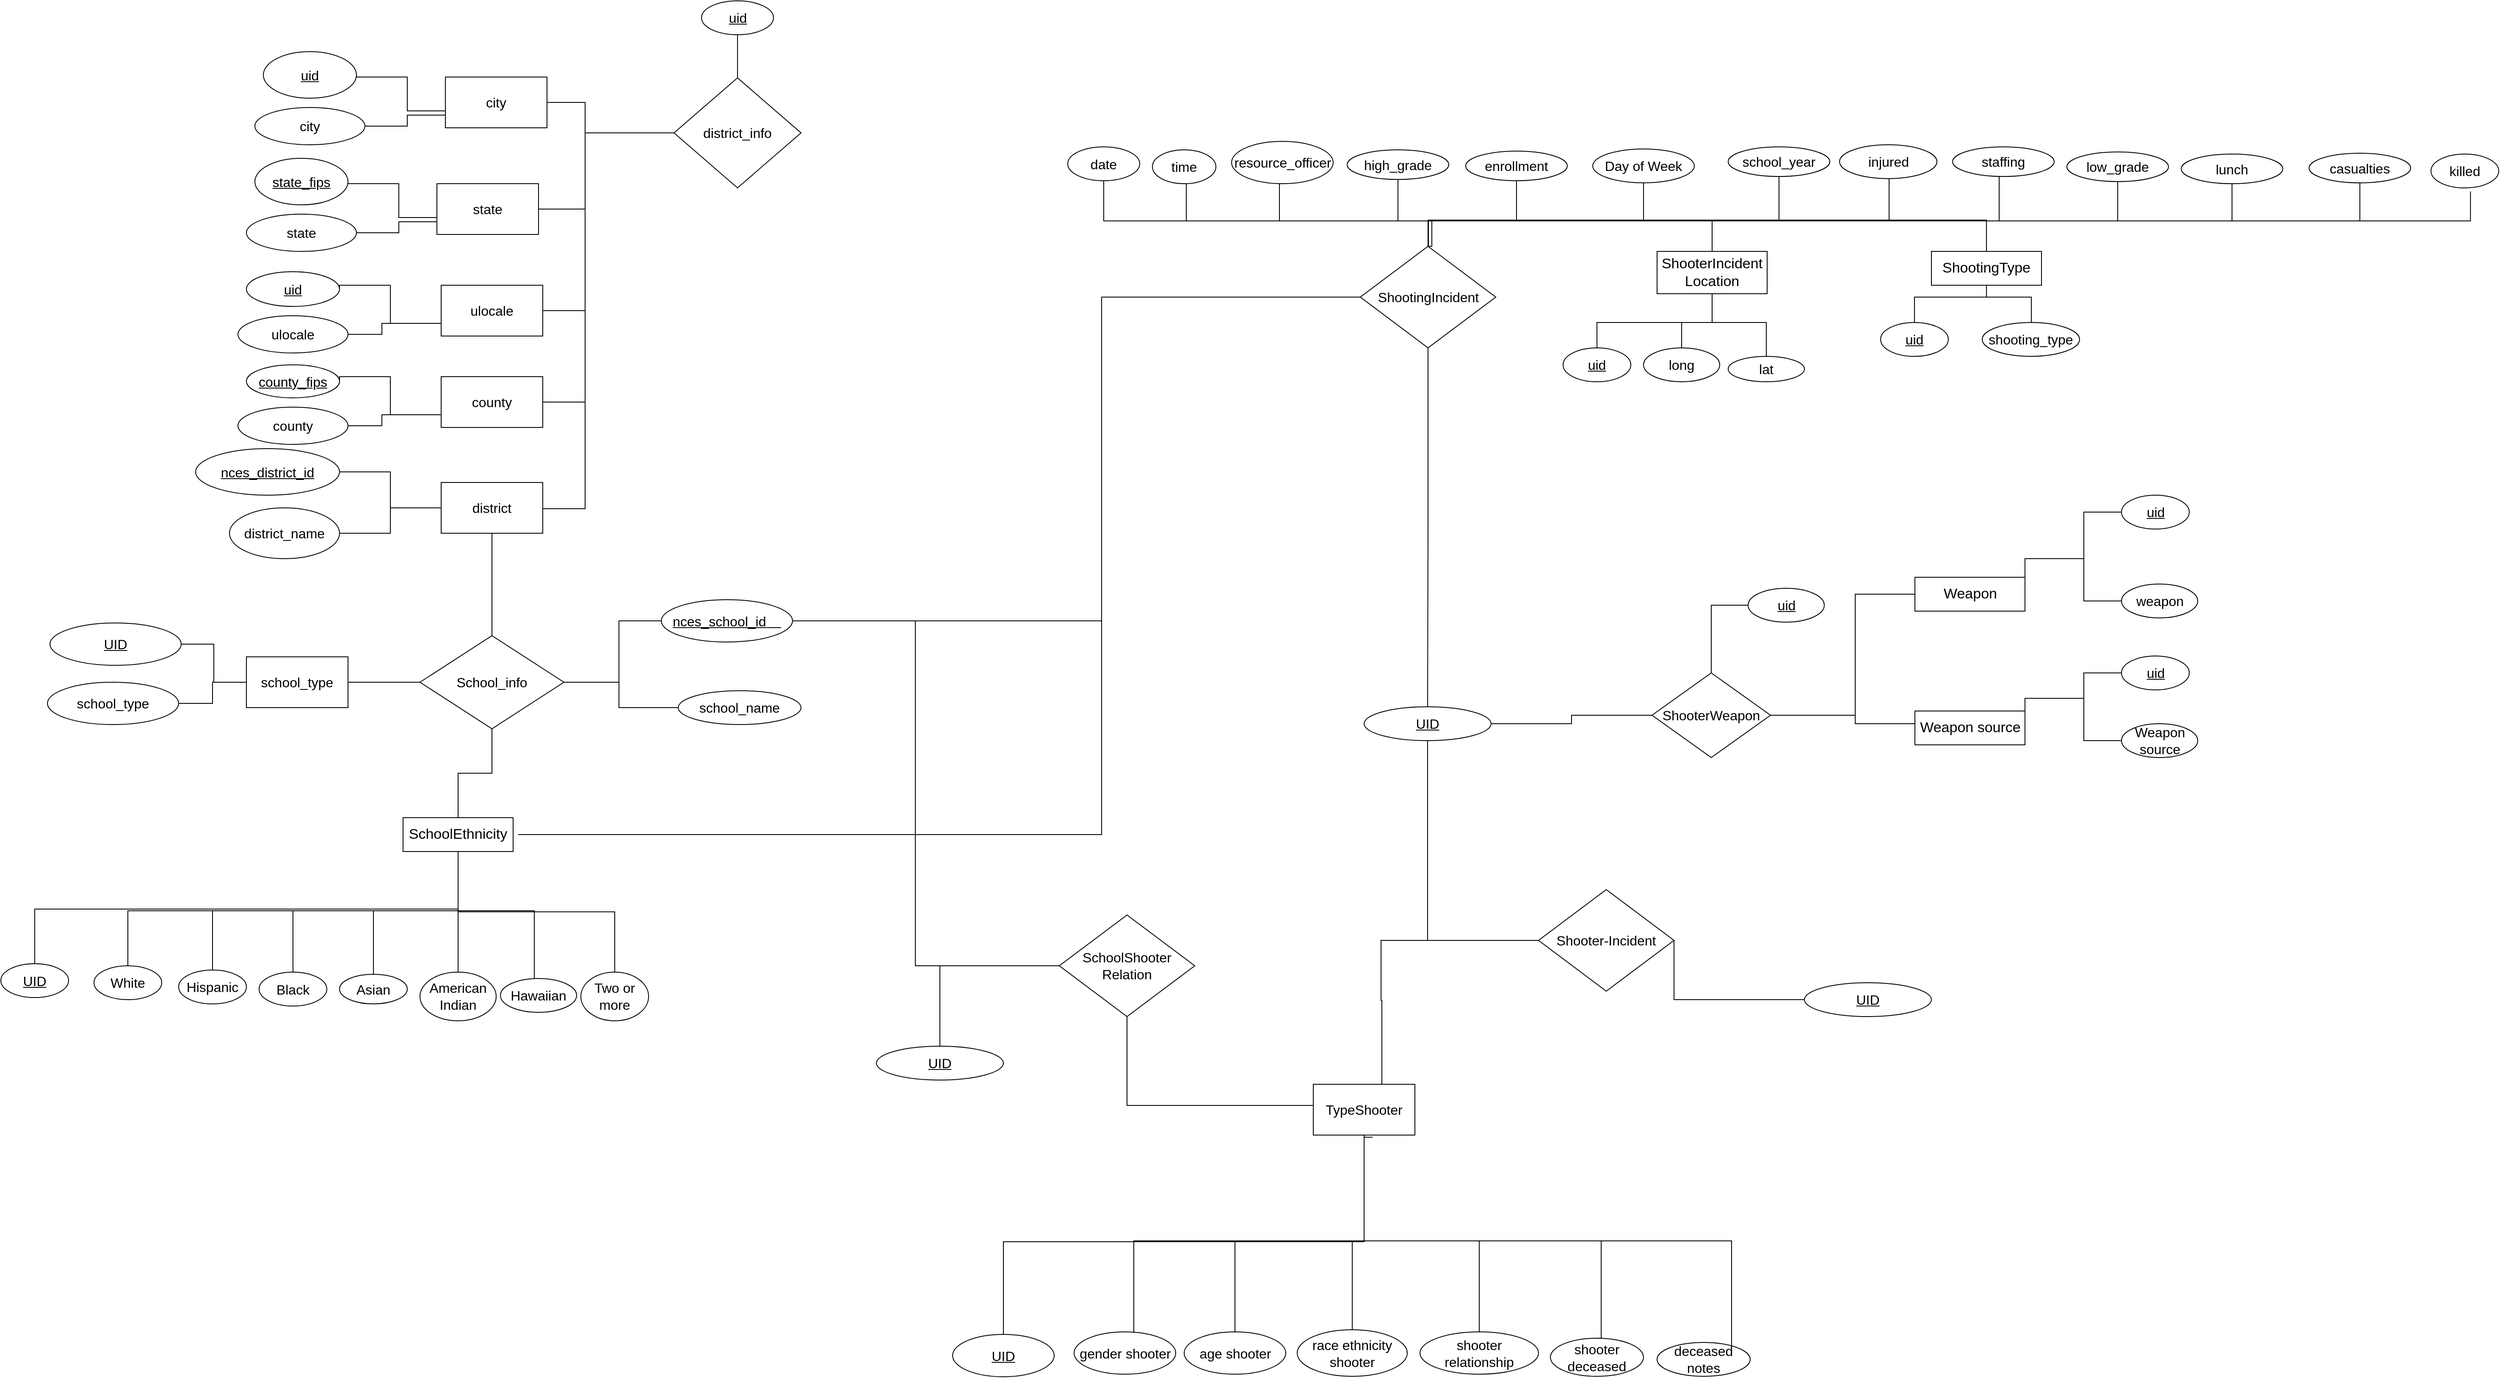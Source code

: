 <mxfile version="22.1.0" type="device">
  <diagram name="Página-1" id="eeE2O9nSnGnEqgiIOiGK">
    <mxGraphModel dx="3802" dy="2474" grid="1" gridSize="10" guides="1" tooltips="1" connect="1" arrows="1" fold="1" page="1" pageScale="1" pageWidth="827" pageHeight="1169" math="0" shadow="0">
      <root>
        <mxCell id="0" />
        <mxCell id="1" parent="0" />
        <mxCell id="kG2L2xWDp4zw-5RFXqIC-48" value="" style="edgeStyle=orthogonalEdgeStyle;rounded=0;orthogonalLoop=1;jettySize=auto;html=1;endArrow=none;endFill=0;" parent="1" source="kG2L2xWDp4zw-5RFXqIC-2" target="kG2L2xWDp4zw-5RFXqIC-47" edge="1">
          <mxGeometry relative="1" as="geometry" />
        </mxCell>
        <mxCell id="m62q8-EZePNYTG0ktoij-118" value="" style="edgeStyle=orthogonalEdgeStyle;rounded=0;orthogonalLoop=1;jettySize=auto;html=1;endArrow=none;endFill=0;" edge="1" parent="1" source="kG2L2xWDp4zw-5RFXqIC-2" target="m62q8-EZePNYTG0ktoij-116">
          <mxGeometry relative="1" as="geometry" />
        </mxCell>
        <mxCell id="kG2L2xWDp4zw-5RFXqIC-2" value="school_type" style="rounded=0;whiteSpace=wrap;html=1;fontSize=16;" parent="1" vertex="1">
          <mxGeometry x="-750" y="35" width="120" height="60" as="geometry" />
        </mxCell>
        <mxCell id="kG2L2xWDp4zw-5RFXqIC-3" value="school_name&#x9;" style="ellipse;whiteSpace=wrap;html=1;rounded=0;fontSize=16;" parent="1" vertex="1">
          <mxGeometry x="-240" y="75" width="145" height="40" as="geometry" />
        </mxCell>
        <mxCell id="kG2L2xWDp4zw-5RFXqIC-6" value="&lt;u&gt;nces_school_id&lt;span style=&quot;white-space: pre;&quot;&gt;&amp;nbsp;&amp;nbsp;&amp;nbsp;&amp;nbsp;&lt;/span&gt;&lt;/u&gt;" style="ellipse;whiteSpace=wrap;html=1;rounded=0;fontSize=16;" parent="1" vertex="1">
          <mxGeometry x="-260" y="-32.5" width="155" height="50" as="geometry" />
        </mxCell>
        <mxCell id="kG2L2xWDp4zw-5RFXqIC-33" value="" style="rounded=0;orthogonalLoop=1;jettySize=auto;html=1;edgeStyle=orthogonalEdgeStyle;endArrow=none;endFill=0;" parent="1" source="kG2L2xWDp4zw-5RFXqIC-30" target="kG2L2xWDp4zw-5RFXqIC-32" edge="1">
          <mxGeometry relative="1" as="geometry">
            <Array as="points">
              <mxPoint x="-500" y="335" />
              <mxPoint x="-890" y="335" />
            </Array>
          </mxGeometry>
        </mxCell>
        <mxCell id="kG2L2xWDp4zw-5RFXqIC-38" value="" style="rounded=0;orthogonalLoop=1;jettySize=auto;html=1;edgeStyle=orthogonalEdgeStyle;endArrow=none;endFill=0;" parent="1" source="kG2L2xWDp4zw-5RFXqIC-30" target="kG2L2xWDp4zw-5RFXqIC-37" edge="1">
          <mxGeometry relative="1" as="geometry">
            <Array as="points">
              <mxPoint x="-500" y="335" />
              <mxPoint x="-790" y="335" />
            </Array>
          </mxGeometry>
        </mxCell>
        <mxCell id="kG2L2xWDp4zw-5RFXqIC-40" value="" style="rounded=0;orthogonalLoop=1;jettySize=auto;html=1;edgeStyle=orthogonalEdgeStyle;endArrow=none;endFill=0;" parent="1" source="kG2L2xWDp4zw-5RFXqIC-30" target="kG2L2xWDp4zw-5RFXqIC-39" edge="1">
          <mxGeometry relative="1" as="geometry">
            <Array as="points">
              <mxPoint x="-500" y="335" />
              <mxPoint x="-600" y="335" />
            </Array>
          </mxGeometry>
        </mxCell>
        <mxCell id="kG2L2xWDp4zw-5RFXqIC-42" value="" style="rounded=0;orthogonalLoop=1;jettySize=auto;html=1;edgeStyle=orthogonalEdgeStyle;endArrow=none;endFill=0;" parent="1" source="kG2L2xWDp4zw-5RFXqIC-30" target="kG2L2xWDp4zw-5RFXqIC-41" edge="1">
          <mxGeometry relative="1" as="geometry" />
        </mxCell>
        <mxCell id="kG2L2xWDp4zw-5RFXqIC-44" value="" style="rounded=0;orthogonalLoop=1;jettySize=auto;html=1;exitX=0.5;exitY=1;exitDx=0;exitDy=0;edgeStyle=orthogonalEdgeStyle;endArrow=none;endFill=0;" parent="1" source="kG2L2xWDp4zw-5RFXqIC-30" target="kG2L2xWDp4zw-5RFXqIC-43" edge="1">
          <mxGeometry relative="1" as="geometry">
            <Array as="points">
              <mxPoint x="-500" y="335" />
              <mxPoint x="-410" y="335" />
            </Array>
          </mxGeometry>
        </mxCell>
        <mxCell id="kG2L2xWDp4zw-5RFXqIC-46" value="" style="rounded=0;orthogonalLoop=1;jettySize=auto;html=1;exitX=0.5;exitY=1;exitDx=0;exitDy=0;edgeStyle=orthogonalEdgeStyle;endArrow=none;endFill=0;" parent="1" source="kG2L2xWDp4zw-5RFXqIC-30" target="kG2L2xWDp4zw-5RFXqIC-45" edge="1">
          <mxGeometry relative="1" as="geometry" />
        </mxCell>
        <mxCell id="m62q8-EZePNYTG0ktoij-121" value="" style="edgeStyle=orthogonalEdgeStyle;rounded=0;orthogonalLoop=1;jettySize=auto;html=1;endArrow=none;endFill=0;" edge="1" parent="1" source="kG2L2xWDp4zw-5RFXqIC-30" target="kG2L2xWDp4zw-5RFXqIC-47">
          <mxGeometry relative="1" as="geometry" />
        </mxCell>
        <mxCell id="kG2L2xWDp4zw-5RFXqIC-30" value="SchoolEthnicity&#x9;" style="whiteSpace=wrap;html=1;rounded=0;fontSize=17;" parent="1" vertex="1">
          <mxGeometry x="-565" y="225" width="130" height="40" as="geometry" />
        </mxCell>
        <mxCell id="kG2L2xWDp4zw-5RFXqIC-32" value="White" style="ellipse;whiteSpace=wrap;html=1;rounded=0;fontSize=16;" parent="1" vertex="1">
          <mxGeometry x="-930" y="400" width="80" height="40" as="geometry" />
        </mxCell>
        <mxCell id="kG2L2xWDp4zw-5RFXqIC-34" value="" style="rounded=0;orthogonalLoop=1;jettySize=auto;html=1;edgeStyle=orthogonalEdgeStyle;exitX=0.5;exitY=1;exitDx=0;exitDy=0;endArrow=none;endFill=0;" parent="1" source="kG2L2xWDp4zw-5RFXqIC-30" target="kG2L2xWDp4zw-5RFXqIC-35" edge="1">
          <mxGeometry relative="1" as="geometry">
            <mxPoint x="-650" y="285" as="sourcePoint" />
            <Array as="points">
              <mxPoint x="-500" y="335" />
              <mxPoint x="-695" y="335" />
            </Array>
          </mxGeometry>
        </mxCell>
        <mxCell id="kG2L2xWDp4zw-5RFXqIC-35" value="Black" style="ellipse;whiteSpace=wrap;html=1;rounded=0;fontSize=16;" parent="1" vertex="1">
          <mxGeometry x="-735" y="407.5" width="80" height="40" as="geometry" />
        </mxCell>
        <mxCell id="kG2L2xWDp4zw-5RFXqIC-37" value="Hispanic" style="ellipse;whiteSpace=wrap;html=1;rounded=0;fontSize=16;" parent="1" vertex="1">
          <mxGeometry x="-830" y="405" width="80" height="40" as="geometry" />
        </mxCell>
        <mxCell id="kG2L2xWDp4zw-5RFXqIC-39" value="Asian" style="ellipse;whiteSpace=wrap;html=1;rounded=0;fontSize=16;" parent="1" vertex="1">
          <mxGeometry x="-640" y="410" width="80" height="35" as="geometry" />
        </mxCell>
        <mxCell id="kG2L2xWDp4zw-5RFXqIC-41" value="American Indian" style="ellipse;whiteSpace=wrap;html=1;rounded=0;fontSize=16;" parent="1" vertex="1">
          <mxGeometry x="-545" y="407.5" width="90" height="57.5" as="geometry" />
        </mxCell>
        <mxCell id="kG2L2xWDp4zw-5RFXqIC-43" value="Hawaiian" style="ellipse;whiteSpace=wrap;html=1;rounded=0;fontSize=16;" parent="1" vertex="1">
          <mxGeometry x="-450" y="415" width="90" height="40" as="geometry" />
        </mxCell>
        <mxCell id="kG2L2xWDp4zw-5RFXqIC-45" value="Two or more" style="ellipse;whiteSpace=wrap;html=1;rounded=0;fontSize=16;" parent="1" vertex="1">
          <mxGeometry x="-355" y="407.5" width="80" height="57.5" as="geometry" />
        </mxCell>
        <mxCell id="m62q8-EZePNYTG0ktoij-111" value="" style="edgeStyle=orthogonalEdgeStyle;rounded=0;orthogonalLoop=1;jettySize=auto;html=1;endArrow=none;endFill=0;" edge="1" parent="1" source="kG2L2xWDp4zw-5RFXqIC-47" target="m62q8-EZePNYTG0ktoij-44">
          <mxGeometry relative="1" as="geometry" />
        </mxCell>
        <mxCell id="m62q8-EZePNYTG0ktoij-123" value="" style="edgeStyle=orthogonalEdgeStyle;rounded=0;orthogonalLoop=1;jettySize=auto;html=1;entryX=0;entryY=0.5;entryDx=0;entryDy=0;endArrow=none;endFill=0;" edge="1" parent="1" source="kG2L2xWDp4zw-5RFXqIC-47" target="kG2L2xWDp4zw-5RFXqIC-6">
          <mxGeometry relative="1" as="geometry">
            <mxPoint x="-295" y="65" as="targetPoint" />
            <Array as="points">
              <mxPoint x="-310" y="65" />
              <mxPoint x="-310" y="-7" />
            </Array>
          </mxGeometry>
        </mxCell>
        <mxCell id="kG2L2xWDp4zw-5RFXqIC-47" value="School_info" style="rhombus;whiteSpace=wrap;html=1;rounded=0;fontSize=16;" parent="1" vertex="1">
          <mxGeometry x="-545" y="10" width="170" height="110" as="geometry" />
        </mxCell>
        <mxCell id="m62q8-EZePNYTG0ktoij-40" value="" style="edgeStyle=orthogonalEdgeStyle;rounded=0;orthogonalLoop=1;jettySize=auto;html=1;endArrow=none;endFill=0;" edge="1" parent="1" source="kG2L2xWDp4zw-5RFXqIC-51" target="kG2L2xWDp4zw-5RFXqIC-66">
          <mxGeometry relative="1" as="geometry" />
        </mxCell>
        <mxCell id="kG2L2xWDp4zw-5RFXqIC-51" value="district_info" style="rhombus;whiteSpace=wrap;html=1;rounded=0;fontSize=16;" parent="1" vertex="1">
          <mxGeometry x="-245" y="-649" width="150" height="130" as="geometry" />
        </mxCell>
        <mxCell id="kG2L2xWDp4zw-5RFXqIC-66" value="&lt;u&gt;uid&lt;/u&gt;" style="ellipse;whiteSpace=wrap;html=1;rounded=0;fontSize=16;" parent="1" vertex="1">
          <mxGeometry x="-212.5" y="-740" width="85" height="40" as="geometry" />
        </mxCell>
        <mxCell id="kG2L2xWDp4zw-5RFXqIC-108" value="time" style="ellipse;whiteSpace=wrap;html=1;rounded=0;fontSize=16;" parent="1" vertex="1">
          <mxGeometry x="320" y="-564" width="75" height="40" as="geometry" />
        </mxCell>
        <mxCell id="kG2L2xWDp4zw-5RFXqIC-109" value="date" style="ellipse;whiteSpace=wrap;html=1;rounded=0;fontSize=16;" parent="1" vertex="1">
          <mxGeometry x="220" y="-567.5" width="85" height="40" as="geometry" />
        </mxCell>
        <mxCell id="m62q8-EZePNYTG0ktoij-223" value="" style="edgeStyle=orthogonalEdgeStyle;rounded=0;orthogonalLoop=1;jettySize=auto;html=1;entryX=0;entryY=0.5;entryDx=0;entryDy=0;endArrow=none;endFill=0;" edge="1" parent="1" source="kG2L2xWDp4zw-5RFXqIC-110" target="m62q8-EZePNYTG0ktoij-171">
          <mxGeometry relative="1" as="geometry">
            <mxPoint x="800" y="114" as="targetPoint" />
          </mxGeometry>
        </mxCell>
        <mxCell id="kG2L2xWDp4zw-5RFXqIC-110" value="&lt;u style=&quot;font-size: 16px;&quot;&gt;UID&lt;/u&gt;" style="ellipse;whiteSpace=wrap;html=1;rounded=0;fontSize=16;" parent="1" vertex="1">
          <mxGeometry x="570" y="94" width="150" height="40" as="geometry" />
        </mxCell>
        <mxCell id="kG2L2xWDp4zw-5RFXqIC-112" value="Day of Week" style="ellipse;whiteSpace=wrap;html=1;rounded=0;fontSize=16;" parent="1" vertex="1">
          <mxGeometry x="840" y="-565" width="120" height="40" as="geometry" />
        </mxCell>
        <mxCell id="kG2L2xWDp4zw-5RFXqIC-114" value="killed" style="ellipse;whiteSpace=wrap;html=1;rounded=0;fontSize=16;" parent="1" vertex="1">
          <mxGeometry x="1830" y="-559" width="80" height="40" as="geometry" />
        </mxCell>
        <mxCell id="kG2L2xWDp4zw-5RFXqIC-118" value="injured" style="ellipse;whiteSpace=wrap;html=1;rounded=0;fontSize=16;" parent="1" vertex="1">
          <mxGeometry x="1131.5" y="-570" width="115" height="40" as="geometry" />
        </mxCell>
        <mxCell id="kG2L2xWDp4zw-5RFXqIC-119" value="casualties" style="ellipse;whiteSpace=wrap;html=1;rounded=0;fontSize=16;" parent="1" vertex="1">
          <mxGeometry x="1686" y="-560" width="120" height="35" as="geometry" />
        </mxCell>
        <mxCell id="kG2L2xWDp4zw-5RFXqIC-122" value="resource_officer" style="ellipse;whiteSpace=wrap;html=1;rounded=0;fontSize=16;" parent="1" vertex="1">
          <mxGeometry x="413.5" y="-574" width="120" height="50" as="geometry" />
        </mxCell>
        <mxCell id="NiUCZ3gXmQGHFYubytSW-4" value="SchoolShooter&lt;br style=&quot;border-color: var(--border-color);&quot;&gt;Relation" style="rhombus;whiteSpace=wrap;html=1;fillColor=none;fontSize=16;" parent="1" vertex="1">
          <mxGeometry x="210" y="340" width="160" height="120" as="geometry" />
        </mxCell>
        <mxCell id="NiUCZ3gXmQGHFYubytSW-7" value="" style="rounded=0;orthogonalLoop=1;jettySize=auto;html=1;entryX=0.5;entryY=0;entryDx=0;entryDy=0;edgeStyle=orthogonalEdgeStyle;endArrow=none;endFill=0;" parent="1" source="NiUCZ3gXmQGHFYubytSW-13" target="NiUCZ3gXmQGHFYubytSW-18" edge="1">
          <mxGeometry relative="1" as="geometry">
            <Array as="points">
              <mxPoint x="570" y="725" />
              <mxPoint x="556" y="725" />
            </Array>
          </mxGeometry>
        </mxCell>
        <mxCell id="NiUCZ3gXmQGHFYubytSW-8" value="" style="rounded=0;orthogonalLoop=1;jettySize=auto;html=1;edgeStyle=orthogonalEdgeStyle;endArrow=none;endFill=0;entryX=0.5;entryY=0;entryDx=0;entryDy=0;" parent="1" target="NiUCZ3gXmQGHFYubytSW-19" edge="1">
          <mxGeometry relative="1" as="geometry">
            <Array as="points">
              <mxPoint x="570" y="602" />
              <mxPoint x="570" y="725" />
              <mxPoint x="706" y="725" />
            </Array>
            <mxPoint x="580" y="602.5" as="sourcePoint" />
            <mxPoint x="716.0" y="835.0" as="targetPoint" />
          </mxGeometry>
        </mxCell>
        <mxCell id="NiUCZ3gXmQGHFYubytSW-9" value="" style="rounded=0;orthogonalLoop=1;jettySize=auto;html=1;edgeStyle=orthogonalEdgeStyle;endArrow=none;endFill=0;entryX=0.5;entryY=0;entryDx=0;entryDy=0;" parent="1" source="NiUCZ3gXmQGHFYubytSW-13" target="NiUCZ3gXmQGHFYubytSW-20" edge="1">
          <mxGeometry relative="1" as="geometry">
            <Array as="points">
              <mxPoint x="570" y="725" />
              <mxPoint x="850" y="725" />
              <mxPoint x="850" y="840" />
            </Array>
          </mxGeometry>
        </mxCell>
        <mxCell id="NiUCZ3gXmQGHFYubytSW-13" value="TypeShooter" style="rounded=0;whiteSpace=wrap;html=1;fontSize=16;" parent="1" vertex="1">
          <mxGeometry x="510" y="540" width="120" height="60" as="geometry" />
        </mxCell>
        <mxCell id="NiUCZ3gXmQGHFYubytSW-15" value="" style="rounded=0;orthogonalLoop=1;jettySize=auto;html=1;exitX=0.5;exitY=1;exitDx=0;exitDy=0;entryX=0.5;entryY=0;entryDx=0;entryDy=0;edgeStyle=orthogonalEdgeStyle;endArrow=none;endFill=0;" parent="1" source="NiUCZ3gXmQGHFYubytSW-13" target="NiUCZ3gXmQGHFYubytSW-16" edge="1">
          <mxGeometry relative="1" as="geometry">
            <mxPoint x="691.0" y="600.5" as="sourcePoint" />
            <Array as="points">
              <mxPoint x="570" y="726" />
              <mxPoint x="144" y="726" />
            </Array>
          </mxGeometry>
        </mxCell>
        <mxCell id="NiUCZ3gXmQGHFYubytSW-16" value="&lt;u&gt;UID&lt;/u&gt;" style="ellipse;whiteSpace=wrap;html=1;rounded=0;fontSize=16;" parent="1" vertex="1">
          <mxGeometry x="84" y="835.5" width="120" height="50" as="geometry" />
        </mxCell>
        <mxCell id="NiUCZ3gXmQGHFYubytSW-63" style="edgeStyle=orthogonalEdgeStyle;rounded=0;orthogonalLoop=1;jettySize=auto;html=1;endArrow=none;endFill=0;" parent="1" source="NiUCZ3gXmQGHFYubytSW-17" target="NiUCZ3gXmQGHFYubytSW-13" edge="1">
          <mxGeometry relative="1" as="geometry">
            <Array as="points">
              <mxPoint x="298" y="725" />
              <mxPoint x="570" y="725" />
            </Array>
          </mxGeometry>
        </mxCell>
        <mxCell id="NiUCZ3gXmQGHFYubytSW-17" value="gender shooter" style="ellipse;whiteSpace=wrap;html=1;rounded=0;fontSize=16;" parent="1" vertex="1">
          <mxGeometry x="227.51" y="832.5" width="120" height="50" as="geometry" />
        </mxCell>
        <mxCell id="NiUCZ3gXmQGHFYubytSW-18" value="race ethnicity shooter" style="ellipse;whiteSpace=wrap;html=1;rounded=0;fontSize=16;" parent="1" vertex="1">
          <mxGeometry x="491" y="830" width="130" height="55" as="geometry" />
        </mxCell>
        <mxCell id="NiUCZ3gXmQGHFYubytSW-19" value="shooter relationship" style="ellipse;whiteSpace=wrap;html=1;rounded=0;fontSize=16;" parent="1" vertex="1">
          <mxGeometry x="636" y="832.5" width="140" height="50" as="geometry" />
        </mxCell>
        <mxCell id="NiUCZ3gXmQGHFYubytSW-20" value="shooter deceased" style="ellipse;whiteSpace=wrap;html=1;rounded=0;fontSize=16;" parent="1" vertex="1">
          <mxGeometry x="790" y="840" width="110" height="45" as="geometry" />
        </mxCell>
        <mxCell id="NiUCZ3gXmQGHFYubytSW-21" value="" style="rounded=0;orthogonalLoop=1;jettySize=auto;html=1;exitX=0.5;exitY=1;exitDx=0;exitDy=0;edgeStyle=orthogonalEdgeStyle;endArrow=none;endFill=0;" parent="1" source="NiUCZ3gXmQGHFYubytSW-13" target="NiUCZ3gXmQGHFYubytSW-22" edge="1">
          <mxGeometry relative="1" as="geometry">
            <mxPoint x="316" y="970" as="sourcePoint" />
            <Array as="points">
              <mxPoint x="570" y="725" />
              <mxPoint x="1004" y="725" />
            </Array>
          </mxGeometry>
        </mxCell>
        <mxCell id="NiUCZ3gXmQGHFYubytSW-22" value="deceased notes" style="ellipse;whiteSpace=wrap;html=1;rounded=0;fontSize=16;" parent="1" vertex="1">
          <mxGeometry x="916" y="845" width="110" height="40" as="geometry" />
        </mxCell>
        <mxCell id="NiUCZ3gXmQGHFYubytSW-69" value="" style="rounded=0;orthogonalLoop=1;jettySize=auto;html=1;entryX=0;entryY=0.5;entryDx=0;entryDy=0;endArrow=none;endFill=0;edgeStyle=orthogonalEdgeStyle;exitX=1;exitY=0.5;exitDx=0;exitDy=0;" parent="1" source="kG2L2xWDp4zw-5RFXqIC-6" target="NiUCZ3gXmQGHFYubytSW-4" edge="1">
          <mxGeometry relative="1" as="geometry">
            <Array as="points">
              <mxPoint x="40" y="-7" />
              <mxPoint x="40" y="400" />
            </Array>
          </mxGeometry>
        </mxCell>
        <mxCell id="NiUCZ3gXmQGHFYubytSW-71" value="" style="rounded=0;orthogonalLoop=1;jettySize=auto;html=1;endArrow=none;endFill=0;edgeStyle=orthogonalEdgeStyle;entryX=0;entryY=0.5;entryDx=0;entryDy=0;exitX=0.5;exitY=1;exitDx=0;exitDy=0;" parent="1" source="NiUCZ3gXmQGHFYubytSW-4" target="NiUCZ3gXmQGHFYubytSW-13" edge="1">
          <mxGeometry relative="1" as="geometry">
            <Array as="points">
              <mxPoint x="290" y="565" />
              <mxPoint x="510" y="565" />
            </Array>
            <mxPoint x="-40" y="465" as="sourcePoint" />
            <mxPoint x="-150.0" y="790" as="targetPoint" />
          </mxGeometry>
        </mxCell>
        <mxCell id="NiUCZ3gXmQGHFYubytSW-94" style="edgeStyle=orthogonalEdgeStyle;rounded=0;orthogonalLoop=1;jettySize=auto;html=1;endArrow=none;endFill=0;entryX=0.5;entryY=1;entryDx=0;entryDy=0;" parent="1" source="NiUCZ3gXmQGHFYubytSW-95" target="NiUCZ3gXmQGHFYubytSW-13" edge="1">
          <mxGeometry relative="1" as="geometry">
            <mxPoint x="580" y="610" as="targetPoint" />
            <Array as="points">
              <mxPoint x="418" y="725" />
              <mxPoint x="570" y="725" />
            </Array>
          </mxGeometry>
        </mxCell>
        <mxCell id="NiUCZ3gXmQGHFYubytSW-95" value="age shooter" style="ellipse;whiteSpace=wrap;html=1;rounded=0;fontSize=16;" parent="1" vertex="1">
          <mxGeometry x="357.5" y="832.5" width="120" height="50" as="geometry" />
        </mxCell>
        <mxCell id="m62q8-EZePNYTG0ktoij-3" value="Shooter-Incident" style="rhombus;whiteSpace=wrap;html=1;fillColor=none;fontSize=16;" vertex="1" parent="1">
          <mxGeometry x="776" y="310" width="160" height="120" as="geometry" />
        </mxCell>
        <mxCell id="m62q8-EZePNYTG0ktoij-39" value="" style="edgeStyle=orthogonalEdgeStyle;rounded=0;orthogonalLoop=1;jettySize=auto;html=1;entryX=1;entryY=0.5;entryDx=0;entryDy=0;endArrow=none;endFill=0;" edge="1" parent="1" target="m62q8-EZePNYTG0ktoij-38">
          <mxGeometry relative="1" as="geometry">
            <mxPoint x="-510.0" y="-141" as="sourcePoint" />
            <Array as="points">
              <mxPoint x="-580" y="-141" />
              <mxPoint x="-580" y="-183" />
            </Array>
          </mxGeometry>
        </mxCell>
        <mxCell id="m62q8-EZePNYTG0ktoij-38" value="&lt;u&gt;nces_district_id&lt;/u&gt;" style="ellipse;whiteSpace=wrap;html=1;fontSize=16;rounded=0;" vertex="1" parent="1">
          <mxGeometry x="-810" y="-211" width="170" height="55" as="geometry" />
        </mxCell>
        <mxCell id="m62q8-EZePNYTG0ktoij-41" value="district_name" style="ellipse;whiteSpace=wrap;html=1;fontSize=16;rounded=0;" vertex="1" parent="1">
          <mxGeometry x="-770" y="-141" width="130" height="60" as="geometry" />
        </mxCell>
        <mxCell id="m62q8-EZePNYTG0ktoij-43" value="" style="edgeStyle=orthogonalEdgeStyle;rounded=0;orthogonalLoop=1;jettySize=auto;html=1;endArrow=none;endFill=0;exitX=0;exitY=0.5;exitDx=0;exitDy=0;" edge="1" target="m62q8-EZePNYTG0ktoij-44" parent="1" source="kG2L2xWDp4zw-5RFXqIC-51">
          <mxGeometry relative="1" as="geometry">
            <mxPoint x="-255" y="45" as="sourcePoint" />
            <Array as="points">
              <mxPoint x="-350" y="-584" />
              <mxPoint x="-350" y="-140" />
            </Array>
          </mxGeometry>
        </mxCell>
        <mxCell id="m62q8-EZePNYTG0ktoij-44" value="district" style="whiteSpace=wrap;html=1;fontSize=16;rounded=0;" vertex="1" parent="1">
          <mxGeometry x="-520" y="-171" width="120" height="60" as="geometry" />
        </mxCell>
        <mxCell id="m62q8-EZePNYTG0ktoij-46" value="" style="edgeStyle=orthogonalEdgeStyle;rounded=0;orthogonalLoop=1;jettySize=auto;html=1;endArrow=none;endFill=0;entryX=1;entryY=0.5;entryDx=0;entryDy=0;exitX=0;exitY=0.5;exitDx=0;exitDy=0;" edge="1" parent="1" target="m62q8-EZePNYTG0ktoij-41" source="m62q8-EZePNYTG0ktoij-44">
          <mxGeometry relative="1" as="geometry">
            <mxPoint x="-500" y="-131" as="sourcePoint" />
            <Array as="points">
              <mxPoint x="-580" y="-141" />
              <mxPoint x="-580" y="-111" />
            </Array>
            <mxPoint x="-560" y="-61" as="targetPoint" />
          </mxGeometry>
        </mxCell>
        <mxCell id="m62q8-EZePNYTG0ktoij-47" value="&lt;u&gt;uid&lt;/u&gt;" style="ellipse;whiteSpace=wrap;html=1;fontSize=16;rounded=0;" vertex="1" parent="1">
          <mxGeometry x="-730" y="-680" width="110" height="55" as="geometry" />
        </mxCell>
        <mxCell id="m62q8-EZePNYTG0ktoij-48" value="city" style="ellipse;whiteSpace=wrap;html=1;fontSize=16;rounded=0;" vertex="1" parent="1">
          <mxGeometry x="-740" y="-614" width="130" height="44" as="geometry" />
        </mxCell>
        <mxCell id="m62q8-EZePNYTG0ktoij-50" value="city&#x9;" style="whiteSpace=wrap;html=1;fontSize=16;rounded=0;" vertex="1" parent="1">
          <mxGeometry x="-515" y="-650" width="120" height="60" as="geometry" />
        </mxCell>
        <mxCell id="m62q8-EZePNYTG0ktoij-75" value="" style="edgeStyle=orthogonalEdgeStyle;rounded=0;orthogonalLoop=1;jettySize=auto;html=1;endArrow=none;endFill=0;exitX=0;exitY=0.5;exitDx=0;exitDy=0;entryX=1;entryY=0.5;entryDx=0;entryDy=0;" edge="1" parent="1" source="kG2L2xWDp4zw-5RFXqIC-51" target="m62q8-EZePNYTG0ktoij-50">
          <mxGeometry relative="1" as="geometry">
            <mxPoint x="-235" y="-574" as="sourcePoint" />
            <mxPoint x="-380" y="-760" as="targetPoint" />
            <Array as="points">
              <mxPoint x="-350" y="-584" />
              <mxPoint x="-350" y="-620" />
            </Array>
          </mxGeometry>
        </mxCell>
        <mxCell id="m62q8-EZePNYTG0ktoij-76" value="" style="edgeStyle=orthogonalEdgeStyle;rounded=0;orthogonalLoop=1;jettySize=auto;html=1;endArrow=none;endFill=0;entryX=1;entryY=0.5;entryDx=0;entryDy=0;exitX=0;exitY=0.5;exitDx=0;exitDy=0;" edge="1" parent="1" source="m62q8-EZePNYTG0ktoij-50" target="m62q8-EZePNYTG0ktoij-47">
          <mxGeometry relative="1" as="geometry">
            <mxPoint x="-460" y="-600" as="sourcePoint" />
            <mxPoint x="-610" y="-625" as="targetPoint" />
            <Array as="points">
              <mxPoint x="-515" y="-610" />
              <mxPoint x="-560" y="-610" />
              <mxPoint x="-560" y="-650" />
              <mxPoint x="-620" y="-650" />
            </Array>
          </mxGeometry>
        </mxCell>
        <mxCell id="m62q8-EZePNYTG0ktoij-77" value="" style="edgeStyle=orthogonalEdgeStyle;rounded=0;orthogonalLoop=1;jettySize=auto;html=1;endArrow=none;endFill=0;entryX=1;entryY=0.5;entryDx=0;entryDy=0;exitX=0;exitY=0.75;exitDx=0;exitDy=0;" edge="1" parent="1" source="m62q8-EZePNYTG0ktoij-50" target="m62q8-EZePNYTG0ktoij-48">
          <mxGeometry relative="1" as="geometry">
            <mxPoint x="-450" y="-470" as="sourcePoint" />
            <mxPoint x="-615" y="-580" as="targetPoint" />
            <Array as="points">
              <mxPoint x="-560" y="-605" />
              <mxPoint x="-560" y="-592" />
            </Array>
          </mxGeometry>
        </mxCell>
        <mxCell id="m62q8-EZePNYTG0ktoij-92" value="&lt;u&gt;state_fips&lt;/u&gt;" style="ellipse;whiteSpace=wrap;html=1;fontSize=16;rounded=0;" vertex="1" parent="1">
          <mxGeometry x="-740" y="-554" width="110" height="55" as="geometry" />
        </mxCell>
        <mxCell id="m62q8-EZePNYTG0ktoij-93" value="state" style="ellipse;whiteSpace=wrap;html=1;fontSize=16;rounded=0;" vertex="1" parent="1">
          <mxGeometry x="-750" y="-488" width="130" height="44" as="geometry" />
        </mxCell>
        <mxCell id="m62q8-EZePNYTG0ktoij-94" value="state&#x9;" style="whiteSpace=wrap;html=1;fontSize=16;rounded=0;" vertex="1" parent="1">
          <mxGeometry x="-525" y="-524" width="120" height="60" as="geometry" />
        </mxCell>
        <mxCell id="m62q8-EZePNYTG0ktoij-95" value="" style="edgeStyle=orthogonalEdgeStyle;rounded=0;orthogonalLoop=1;jettySize=auto;html=1;endArrow=none;endFill=0;exitX=0;exitY=0.5;exitDx=0;exitDy=0;entryX=1;entryY=0.5;entryDx=0;entryDy=0;" edge="1" parent="1" target="m62q8-EZePNYTG0ktoij-94">
          <mxGeometry relative="1" as="geometry">
            <mxPoint x="-245" y="-584" as="sourcePoint" />
            <mxPoint x="-390" y="-634" as="targetPoint" />
            <Array as="points">
              <mxPoint x="-350" y="-584" />
              <mxPoint x="-350" y="-494" />
            </Array>
          </mxGeometry>
        </mxCell>
        <mxCell id="m62q8-EZePNYTG0ktoij-96" value="" style="edgeStyle=orthogonalEdgeStyle;rounded=0;orthogonalLoop=1;jettySize=auto;html=1;endArrow=none;endFill=0;entryX=1;entryY=0.5;entryDx=0;entryDy=0;exitX=0;exitY=0.5;exitDx=0;exitDy=0;" edge="1" parent="1" source="m62q8-EZePNYTG0ktoij-94" target="m62q8-EZePNYTG0ktoij-92">
          <mxGeometry relative="1" as="geometry">
            <mxPoint x="-470" y="-474" as="sourcePoint" />
            <mxPoint x="-620" y="-499" as="targetPoint" />
            <Array as="points">
              <mxPoint x="-525" y="-484" />
              <mxPoint x="-570" y="-484" />
              <mxPoint x="-570" y="-524" />
              <mxPoint x="-630" y="-524" />
            </Array>
          </mxGeometry>
        </mxCell>
        <mxCell id="m62q8-EZePNYTG0ktoij-97" value="" style="edgeStyle=orthogonalEdgeStyle;rounded=0;orthogonalLoop=1;jettySize=auto;html=1;endArrow=none;endFill=0;entryX=1;entryY=0.5;entryDx=0;entryDy=0;exitX=0;exitY=0.75;exitDx=0;exitDy=0;" edge="1" parent="1" source="m62q8-EZePNYTG0ktoij-94" target="m62q8-EZePNYTG0ktoij-93">
          <mxGeometry relative="1" as="geometry">
            <mxPoint x="-460" y="-344" as="sourcePoint" />
            <mxPoint x="-625" y="-454" as="targetPoint" />
            <Array as="points">
              <mxPoint x="-570" y="-479" />
              <mxPoint x="-570" y="-466" />
            </Array>
          </mxGeometry>
        </mxCell>
        <mxCell id="m62q8-EZePNYTG0ktoij-98" value="&lt;u&gt;uid&lt;/u&gt;" style="ellipse;whiteSpace=wrap;html=1;fontSize=16;rounded=0;" vertex="1" parent="1">
          <mxGeometry x="-750" y="-420" width="110" height="41" as="geometry" />
        </mxCell>
        <mxCell id="m62q8-EZePNYTG0ktoij-99" value="ulocale&#x9;" style="ellipse;whiteSpace=wrap;html=1;fontSize=16;rounded=0;" vertex="1" parent="1">
          <mxGeometry x="-760" y="-368" width="130" height="44" as="geometry" />
        </mxCell>
        <mxCell id="m62q8-EZePNYTG0ktoij-100" value="ulocale&#x9;" style="whiteSpace=wrap;html=1;fontSize=16;rounded=0;" vertex="1" parent="1">
          <mxGeometry x="-520" y="-404" width="120" height="60" as="geometry" />
        </mxCell>
        <mxCell id="m62q8-EZePNYTG0ktoij-101" value="" style="edgeStyle=orthogonalEdgeStyle;rounded=0;orthogonalLoop=1;jettySize=auto;html=1;endArrow=none;endFill=0;exitX=0;exitY=0.5;exitDx=0;exitDy=0;entryX=1;entryY=0.5;entryDx=0;entryDy=0;" edge="1" parent="1" target="m62q8-EZePNYTG0ktoij-100" source="kG2L2xWDp4zw-5RFXqIC-51">
          <mxGeometry relative="1" as="geometry">
            <mxPoint x="-255" y="-464" as="sourcePoint" />
            <mxPoint x="-400" y="-514" as="targetPoint" />
            <Array as="points">
              <mxPoint x="-350" y="-584" />
              <mxPoint x="-350" y="-374" />
            </Array>
          </mxGeometry>
        </mxCell>
        <mxCell id="m62q8-EZePNYTG0ktoij-102" value="" style="edgeStyle=orthogonalEdgeStyle;rounded=0;orthogonalLoop=1;jettySize=auto;html=1;endArrow=none;endFill=0;entryX=1;entryY=0.5;entryDx=0;entryDy=0;exitX=0;exitY=0.75;exitDx=0;exitDy=0;" edge="1" parent="1" source="m62q8-EZePNYTG0ktoij-100" target="m62q8-EZePNYTG0ktoij-98">
          <mxGeometry relative="1" as="geometry">
            <mxPoint x="-480" y="-354" as="sourcePoint" />
            <mxPoint x="-630" y="-379" as="targetPoint" />
            <Array as="points">
              <mxPoint x="-580" y="-359" />
              <mxPoint x="-580" y="-404" />
              <mxPoint x="-640" y="-404" />
            </Array>
          </mxGeometry>
        </mxCell>
        <mxCell id="m62q8-EZePNYTG0ktoij-103" value="" style="edgeStyle=orthogonalEdgeStyle;rounded=0;orthogonalLoop=1;jettySize=auto;html=1;endArrow=none;endFill=0;entryX=1;entryY=0.5;entryDx=0;entryDy=0;exitX=0;exitY=0.75;exitDx=0;exitDy=0;" edge="1" parent="1" source="m62q8-EZePNYTG0ktoij-100" target="m62q8-EZePNYTG0ktoij-99">
          <mxGeometry relative="1" as="geometry">
            <mxPoint x="-470" y="-224" as="sourcePoint" />
            <mxPoint x="-635" y="-334" as="targetPoint" />
            <Array as="points">
              <mxPoint x="-590" y="-359" />
              <mxPoint x="-590" y="-346" />
            </Array>
          </mxGeometry>
        </mxCell>
        <mxCell id="m62q8-EZePNYTG0ktoij-104" value="&lt;u&gt;county_fips&lt;/u&gt;" style="ellipse;whiteSpace=wrap;html=1;fontSize=16;rounded=0;" vertex="1" parent="1">
          <mxGeometry x="-750" y="-310" width="110" height="39" as="geometry" />
        </mxCell>
        <mxCell id="m62q8-EZePNYTG0ktoij-105" value="county&#x9;" style="ellipse;whiteSpace=wrap;html=1;fontSize=16;rounded=0;" vertex="1" parent="1">
          <mxGeometry x="-760" y="-260" width="130" height="44" as="geometry" />
        </mxCell>
        <mxCell id="m62q8-EZePNYTG0ktoij-106" value="county&#x9;" style="whiteSpace=wrap;html=1;fontSize=16;rounded=0;" vertex="1" parent="1">
          <mxGeometry x="-520" y="-296" width="120" height="60" as="geometry" />
        </mxCell>
        <mxCell id="m62q8-EZePNYTG0ktoij-107" value="" style="edgeStyle=orthogonalEdgeStyle;rounded=0;orthogonalLoop=1;jettySize=auto;html=1;endArrow=none;endFill=0;exitX=0;exitY=0.5;exitDx=0;exitDy=0;entryX=1;entryY=0.5;entryDx=0;entryDy=0;" edge="1" parent="1" target="m62q8-EZePNYTG0ktoij-106" source="kG2L2xWDp4zw-5RFXqIC-51">
          <mxGeometry relative="1" as="geometry">
            <mxPoint x="-245" y="-476" as="sourcePoint" />
            <mxPoint x="-400" y="-406" as="targetPoint" />
            <Array as="points">
              <mxPoint x="-350" y="-584" />
              <mxPoint x="-350" y="-266" />
            </Array>
          </mxGeometry>
        </mxCell>
        <mxCell id="m62q8-EZePNYTG0ktoij-108" value="" style="edgeStyle=orthogonalEdgeStyle;rounded=0;orthogonalLoop=1;jettySize=auto;html=1;endArrow=none;endFill=0;entryX=1;entryY=0.5;entryDx=0;entryDy=0;exitX=0;exitY=0.75;exitDx=0;exitDy=0;" edge="1" parent="1" source="m62q8-EZePNYTG0ktoij-106" target="m62q8-EZePNYTG0ktoij-104">
          <mxGeometry relative="1" as="geometry">
            <mxPoint x="-480" y="-246" as="sourcePoint" />
            <mxPoint x="-630" y="-271" as="targetPoint" />
            <Array as="points">
              <mxPoint x="-580" y="-251" />
              <mxPoint x="-580" y="-296" />
              <mxPoint x="-640" y="-296" />
            </Array>
          </mxGeometry>
        </mxCell>
        <mxCell id="m62q8-EZePNYTG0ktoij-109" value="" style="edgeStyle=orthogonalEdgeStyle;rounded=0;orthogonalLoop=1;jettySize=auto;html=1;endArrow=none;endFill=0;entryX=1;entryY=0.5;entryDx=0;entryDy=0;exitX=0;exitY=0.75;exitDx=0;exitDy=0;" edge="1" parent="1" source="m62q8-EZePNYTG0ktoij-106" target="m62q8-EZePNYTG0ktoij-105">
          <mxGeometry relative="1" as="geometry">
            <mxPoint x="-470" y="-116" as="sourcePoint" />
            <mxPoint x="-635" y="-226" as="targetPoint" />
            <Array as="points">
              <mxPoint x="-590" y="-251" />
              <mxPoint x="-590" y="-238" />
            </Array>
          </mxGeometry>
        </mxCell>
        <mxCell id="m62q8-EZePNYTG0ktoij-116" value="&lt;u&gt;UID&lt;/u&gt;" style="ellipse;whiteSpace=wrap;html=1;rounded=0;fontSize=16;" vertex="1" parent="1">
          <mxGeometry x="-982" y="-5" width="155" height="50" as="geometry" />
        </mxCell>
        <mxCell id="m62q8-EZePNYTG0ktoij-119" value="" style="edgeStyle=orthogonalEdgeStyle;rounded=0;orthogonalLoop=1;jettySize=auto;html=1;endArrow=none;endFill=0;exitX=0;exitY=0.5;exitDx=0;exitDy=0;" edge="1" parent="1" target="m62q8-EZePNYTG0ktoij-120" source="kG2L2xWDp4zw-5RFXqIC-2">
          <mxGeometry relative="1" as="geometry">
            <mxPoint x="-760" y="135" as="sourcePoint" />
            <Array as="points">
              <mxPoint x="-790" y="65" />
              <mxPoint x="-790" y="90" />
            </Array>
          </mxGeometry>
        </mxCell>
        <mxCell id="m62q8-EZePNYTG0ktoij-120" value="school_type" style="ellipse;whiteSpace=wrap;html=1;rounded=0;fontSize=16;" vertex="1" parent="1">
          <mxGeometry x="-985" y="65" width="155" height="50" as="geometry" />
        </mxCell>
        <mxCell id="m62q8-EZePNYTG0ktoij-124" value="" style="edgeStyle=orthogonalEdgeStyle;rounded=0;orthogonalLoop=1;jettySize=auto;html=1;entryX=0;entryY=0.5;entryDx=0;entryDy=0;endArrow=none;endFill=0;exitX=1;exitY=0.5;exitDx=0;exitDy=0;" edge="1" parent="1" source="kG2L2xWDp4zw-5RFXqIC-47" target="kG2L2xWDp4zw-5RFXqIC-3">
          <mxGeometry relative="1" as="geometry">
            <mxPoint x="-375" y="110" as="sourcePoint" />
            <mxPoint x="-242.5" y="120" as="targetPoint" />
            <Array as="points">
              <mxPoint x="-310" y="65" />
              <mxPoint x="-310" y="95" />
            </Array>
          </mxGeometry>
        </mxCell>
        <mxCell id="m62q8-EZePNYTG0ktoij-125" value="" style="rounded=0;orthogonalLoop=1;jettySize=auto;html=1;edgeStyle=orthogonalEdgeStyle;exitX=0.5;exitY=1;exitDx=0;exitDy=0;endArrow=none;endFill=0;" edge="1" parent="1" target="m62q8-EZePNYTG0ktoij-126" source="kG2L2xWDp4zw-5RFXqIC-30">
          <mxGeometry relative="1" as="geometry">
            <Array as="points">
              <mxPoint x="-500" y="333" />
              <mxPoint x="-1000" y="333" />
            </Array>
            <mxPoint x="-610" y="262.5" as="sourcePoint" />
          </mxGeometry>
        </mxCell>
        <mxCell id="m62q8-EZePNYTG0ktoij-126" value="&lt;u&gt;UID&lt;/u&gt;" style="ellipse;whiteSpace=wrap;html=1;rounded=0;fontSize=16;" vertex="1" parent="1">
          <mxGeometry x="-1040" y="397.5" width="80" height="40" as="geometry" />
        </mxCell>
        <mxCell id="m62q8-EZePNYTG0ktoij-168" value="" style="edgeStyle=orthogonalEdgeStyle;rounded=0;orthogonalLoop=1;jettySize=auto;html=1;endArrow=none;endFill=0;" edge="1" parent="1" source="m62q8-EZePNYTG0ktoij-133" target="kG2L2xWDp4zw-5RFXqIC-110">
          <mxGeometry relative="1" as="geometry" />
        </mxCell>
        <mxCell id="m62q8-EZePNYTG0ktoij-133" value="ShootingIncident" style="rhombus;whiteSpace=wrap;html=1;fillColor=none;fontSize=16;" vertex="1" parent="1">
          <mxGeometry x="565.5" y="-450" width="160" height="120" as="geometry" />
        </mxCell>
        <mxCell id="m62q8-EZePNYTG0ktoij-134" value="" style="rounded=0;orthogonalLoop=1;jettySize=auto;html=1;entryX=0;entryY=0.5;entryDx=0;entryDy=0;endArrow=none;endFill=0;edgeStyle=orthogonalEdgeStyle;exitX=1;exitY=0.5;exitDx=0;exitDy=0;" edge="1" parent="1" source="kG2L2xWDp4zw-5RFXqIC-6" target="m62q8-EZePNYTG0ktoij-133">
          <mxGeometry relative="1" as="geometry">
            <Array as="points">
              <mxPoint x="260" y="-7" />
              <mxPoint x="260" y="-390" />
            </Array>
            <mxPoint x="120" y="-60" as="sourcePoint" />
            <mxPoint x="435" y="348" as="targetPoint" />
          </mxGeometry>
        </mxCell>
        <mxCell id="m62q8-EZePNYTG0ktoij-135" value="" style="rounded=0;orthogonalLoop=1;jettySize=auto;html=1;entryX=0;entryY=0.5;entryDx=0;entryDy=0;endArrow=none;endFill=0;edgeStyle=orthogonalEdgeStyle;exitX=1;exitY=0.5;exitDx=0;exitDy=0;" edge="1" parent="1" target="m62q8-EZePNYTG0ktoij-133">
          <mxGeometry relative="1" as="geometry">
            <Array as="points">
              <mxPoint x="260" y="245" />
              <mxPoint x="260" y="-390" />
            </Array>
            <mxPoint x="-429" y="245" as="sourcePoint" />
            <mxPoint x="576.5" y="50" as="targetPoint" />
          </mxGeometry>
        </mxCell>
        <mxCell id="m62q8-EZePNYTG0ktoij-142" value="school_year&#x9;" style="ellipse;whiteSpace=wrap;html=1;rounded=0;fontSize=16;" vertex="1" parent="1">
          <mxGeometry x="1000" y="-567.5" width="120" height="35" as="geometry" />
        </mxCell>
        <mxCell id="m62q8-EZePNYTG0ktoij-144" value="enrollment&#x9;" style="ellipse;whiteSpace=wrap;html=1;rounded=0;fontSize=16;" vertex="1" parent="1">
          <mxGeometry x="690" y="-562.5" width="120" height="35" as="geometry" />
        </mxCell>
        <mxCell id="m62q8-EZePNYTG0ktoij-145" value="staffing&#x9;" style="ellipse;whiteSpace=wrap;html=1;rounded=0;fontSize=16;" vertex="1" parent="1">
          <mxGeometry x="1265" y="-567.5" width="120" height="35" as="geometry" />
        </mxCell>
        <mxCell id="m62q8-EZePNYTG0ktoij-146" value="low_grade&#x9;" style="ellipse;whiteSpace=wrap;html=1;rounded=0;fontSize=16;" vertex="1" parent="1">
          <mxGeometry x="1400" y="-561.5" width="120" height="35" as="geometry" />
        </mxCell>
        <mxCell id="m62q8-EZePNYTG0ktoij-147" value="high_grade&#x9;" style="ellipse;whiteSpace=wrap;html=1;rounded=0;fontSize=16;" vertex="1" parent="1">
          <mxGeometry x="550" y="-564" width="120" height="35" as="geometry" />
        </mxCell>
        <mxCell id="m62q8-EZePNYTG0ktoij-148" value="lunch&#x9;" style="ellipse;whiteSpace=wrap;html=1;rounded=0;fontSize=16;" vertex="1" parent="1">
          <mxGeometry x="1535" y="-559" width="120" height="35" as="geometry" />
        </mxCell>
        <mxCell id="m62q8-EZePNYTG0ktoij-151" value="ShooterIncident&lt;br&gt;Location&#x9;" style="whiteSpace=wrap;html=1;rounded=0;fontSize=17;" vertex="1" parent="1">
          <mxGeometry x="916" y="-444" width="130" height="50" as="geometry" />
        </mxCell>
        <mxCell id="m62q8-EZePNYTG0ktoij-153" value="&lt;u style=&quot;border-color: var(--border-color);&quot;&gt;uid&lt;/u&gt;" style="ellipse;whiteSpace=wrap;html=1;rounded=0;fontSize=16;" vertex="1" parent="1">
          <mxGeometry x="805" y="-330" width="80" height="40" as="geometry" />
        </mxCell>
        <mxCell id="m62q8-EZePNYTG0ktoij-154" value="lat" style="ellipse;whiteSpace=wrap;html=1;rounded=0;fontSize=16;" vertex="1" parent="1">
          <mxGeometry x="1000" y="-320" width="90" height="30" as="geometry" />
        </mxCell>
        <mxCell id="m62q8-EZePNYTG0ktoij-214" style="edgeStyle=orthogonalEdgeStyle;rounded=0;orthogonalLoop=1;jettySize=auto;html=1;entryX=0.5;entryY=0;entryDx=0;entryDy=0;endArrow=none;endFill=0;" edge="1" parent="1" source="m62q8-EZePNYTG0ktoij-156" target="m62q8-EZePNYTG0ktoij-158">
          <mxGeometry relative="1" as="geometry">
            <mxPoint x="1290" y="-390" as="targetPoint" />
            <Array as="points">
              <mxPoint x="1305" y="-390" />
              <mxPoint x="1220" y="-390" />
            </Array>
          </mxGeometry>
        </mxCell>
        <mxCell id="m62q8-EZePNYTG0ktoij-215" style="edgeStyle=orthogonalEdgeStyle;rounded=0;orthogonalLoop=1;jettySize=auto;html=1;exitX=0.5;exitY=1;exitDx=0;exitDy=0;endArrow=none;endFill=0;" edge="1" parent="1" source="m62q8-EZePNYTG0ktoij-156" target="m62q8-EZePNYTG0ktoij-159">
          <mxGeometry relative="1" as="geometry">
            <Array as="points">
              <mxPoint x="1305" y="-390" />
              <mxPoint x="1358" y="-390" />
            </Array>
          </mxGeometry>
        </mxCell>
        <mxCell id="m62q8-EZePNYTG0ktoij-156" value="ShootingType&#x9;" style="whiteSpace=wrap;html=1;rounded=0;fontSize=17;" vertex="1" parent="1">
          <mxGeometry x="1240" y="-444" width="130" height="40" as="geometry" />
        </mxCell>
        <mxCell id="m62q8-EZePNYTG0ktoij-158" value="&lt;u style=&quot;border-color: var(--border-color);&quot;&gt;uid&lt;/u&gt;" style="ellipse;whiteSpace=wrap;html=1;rounded=0;fontSize=16;" vertex="1" parent="1">
          <mxGeometry x="1180" y="-360" width="80" height="40" as="geometry" />
        </mxCell>
        <mxCell id="m62q8-EZePNYTG0ktoij-159" value="shooting_type" style="ellipse;whiteSpace=wrap;html=1;rounded=0;fontSize=16;" vertex="1" parent="1">
          <mxGeometry x="1300" y="-360" width="115" height="40" as="geometry" />
        </mxCell>
        <mxCell id="m62q8-EZePNYTG0ktoij-160" value="long" style="ellipse;whiteSpace=wrap;html=1;rounded=0;fontSize=16;" vertex="1" parent="1">
          <mxGeometry x="900" y="-330" width="90" height="40" as="geometry" />
        </mxCell>
        <mxCell id="m62q8-EZePNYTG0ktoij-164" value="" style="edgeStyle=orthogonalEdgeStyle;rounded=0;orthogonalLoop=1;jettySize=auto;html=1;entryX=0.5;entryY=0;entryDx=0;entryDy=0;endArrow=none;endFill=0;exitX=0.5;exitY=1;exitDx=0;exitDy=0;" edge="1" parent="1" source="m62q8-EZePNYTG0ktoij-151" target="m62q8-EZePNYTG0ktoij-153">
          <mxGeometry relative="1" as="geometry">
            <mxPoint x="960" y="-246" as="sourcePoint" />
            <mxPoint x="1056" y="-186" as="targetPoint" />
            <Array as="points">
              <mxPoint x="981" y="-360" />
              <mxPoint x="845" y="-360" />
            </Array>
          </mxGeometry>
        </mxCell>
        <mxCell id="m62q8-EZePNYTG0ktoij-169" value="" style="edgeStyle=orthogonalEdgeStyle;rounded=0;orthogonalLoop=1;jettySize=auto;html=1;endArrow=none;endFill=0;entryX=0;entryY=0.5;entryDx=0;entryDy=0;exitX=0.5;exitY=1;exitDx=0;exitDy=0;" edge="1" parent="1" source="kG2L2xWDp4zw-5RFXqIC-110" target="m62q8-EZePNYTG0ktoij-3">
          <mxGeometry relative="1" as="geometry">
            <mxPoint x="650.5" y="228.0" as="sourcePoint" />
            <mxPoint x="650.16" y="333" as="targetPoint" />
            <Array as="points">
              <mxPoint x="645" y="370" />
            </Array>
          </mxGeometry>
        </mxCell>
        <mxCell id="m62q8-EZePNYTG0ktoij-170" value="" style="edgeStyle=orthogonalEdgeStyle;rounded=0;orthogonalLoop=1;jettySize=auto;html=1;endArrow=none;endFill=0;" edge="1" parent="1" source="m62q8-EZePNYTG0ktoij-171" target="m62q8-EZePNYTG0ktoij-173">
          <mxGeometry relative="1" as="geometry">
            <Array as="points">
              <mxPoint x="1150" y="104" />
              <mxPoint x="1150" y="-39" />
            </Array>
          </mxGeometry>
        </mxCell>
        <mxCell id="m62q8-EZePNYTG0ktoij-171" value="ShooterWeapon&#x9;" style="rhombus;whiteSpace=wrap;html=1;rounded=0;fontSize=16;" vertex="1" parent="1">
          <mxGeometry x="910" y="54" width="140" height="100" as="geometry" />
        </mxCell>
        <mxCell id="m62q8-EZePNYTG0ktoij-172" value="" style="rounded=0;orthogonalLoop=1;jettySize=auto;html=1;exitX=1;exitY=0.5;exitDx=0;exitDy=0;edgeStyle=orthogonalEdgeStyle;endArrow=none;endFill=0;" edge="1" parent="1" source="m62q8-EZePNYTG0ktoij-173" target="m62q8-EZePNYTG0ktoij-176">
          <mxGeometry relative="1" as="geometry">
            <Array as="points">
              <mxPoint x="1420" y="-81" />
              <mxPoint x="1420" y="-31" />
            </Array>
          </mxGeometry>
        </mxCell>
        <mxCell id="m62q8-EZePNYTG0ktoij-173" value="Weapon" style="whiteSpace=wrap;html=1;rounded=0;fontSize=17;" vertex="1" parent="1">
          <mxGeometry x="1220.5" y="-59" width="130" height="40" as="geometry" />
        </mxCell>
        <mxCell id="m62q8-EZePNYTG0ktoij-174" value="" style="rounded=0;orthogonalLoop=1;jettySize=auto;html=1;edgeStyle=orthogonalEdgeStyle;exitX=1;exitY=0.5;exitDx=0;exitDy=0;endArrow=none;endFill=0;" edge="1" parent="1" source="m62q8-EZePNYTG0ktoij-173" target="m62q8-EZePNYTG0ktoij-175">
          <mxGeometry relative="1" as="geometry">
            <mxPoint x="1135.5" y="-56" as="sourcePoint" />
            <Array as="points">
              <mxPoint x="1420" y="-81" />
              <mxPoint x="1420" y="-136" />
            </Array>
          </mxGeometry>
        </mxCell>
        <mxCell id="m62q8-EZePNYTG0ktoij-175" value="&lt;u&gt;uid&lt;/u&gt;" style="ellipse;whiteSpace=wrap;html=1;rounded=0;fontSize=16;" vertex="1" parent="1">
          <mxGeometry x="1464.5" y="-156" width="80" height="40" as="geometry" />
        </mxCell>
        <mxCell id="m62q8-EZePNYTG0ktoij-176" value="weapon" style="ellipse;whiteSpace=wrap;html=1;rounded=0;fontSize=16;" vertex="1" parent="1">
          <mxGeometry x="1464.5" y="-51" width="90" height="40" as="geometry" />
        </mxCell>
        <mxCell id="m62q8-EZePNYTG0ktoij-177" value="" style="rounded=0;orthogonalLoop=1;jettySize=auto;html=1;exitX=1;exitY=0.5;exitDx=0;exitDy=0;edgeStyle=orthogonalEdgeStyle;endArrow=none;endFill=0;" edge="1" parent="1" source="m62q8-EZePNYTG0ktoij-178" target="m62q8-EZePNYTG0ktoij-181">
          <mxGeometry relative="1" as="geometry">
            <Array as="points">
              <mxPoint x="1420" y="84" />
              <mxPoint x="1420" y="134" />
            </Array>
          </mxGeometry>
        </mxCell>
        <mxCell id="m62q8-EZePNYTG0ktoij-178" value="Weapon source&#x9;" style="whiteSpace=wrap;html=1;rounded=0;fontSize=17;" vertex="1" parent="1">
          <mxGeometry x="1220.5" y="99" width="130" height="40" as="geometry" />
        </mxCell>
        <mxCell id="m62q8-EZePNYTG0ktoij-179" value="" style="rounded=0;orthogonalLoop=1;jettySize=auto;html=1;edgeStyle=orthogonalEdgeStyle;exitX=1;exitY=0.5;exitDx=0;exitDy=0;entryX=0;entryY=0.5;entryDx=0;entryDy=0;endArrow=none;endFill=0;" edge="1" parent="1" source="m62q8-EZePNYTG0ktoij-178" target="m62q8-EZePNYTG0ktoij-180">
          <mxGeometry relative="1" as="geometry">
            <mxPoint x="1135.5" y="109" as="sourcePoint" />
            <Array as="points">
              <mxPoint x="1351" y="84" />
              <mxPoint x="1420" y="84" />
              <mxPoint x="1420" y="54" />
            </Array>
          </mxGeometry>
        </mxCell>
        <mxCell id="m62q8-EZePNYTG0ktoij-180" value="&lt;u style=&quot;border-color: var(--border-color);&quot;&gt;uid&lt;/u&gt;" style="ellipse;whiteSpace=wrap;html=1;rounded=0;fontSize=16;" vertex="1" parent="1">
          <mxGeometry x="1464.5" y="34" width="80" height="40" as="geometry" />
        </mxCell>
        <mxCell id="m62q8-EZePNYTG0ktoij-181" value="Weapon source" style="ellipse;whiteSpace=wrap;html=1;rounded=0;fontSize=16;" vertex="1" parent="1">
          <mxGeometry x="1464.5" y="114" width="90" height="40" as="geometry" />
        </mxCell>
        <mxCell id="m62q8-EZePNYTG0ktoij-182" value="" style="rounded=0;orthogonalLoop=1;jettySize=auto;html=1;edgeStyle=orthogonalEdgeStyle;exitX=0.5;exitY=0;exitDx=0;exitDy=0;endArrow=none;endFill=0;" edge="1" parent="1" source="m62q8-EZePNYTG0ktoij-171" target="m62q8-EZePNYTG0ktoij-183">
          <mxGeometry relative="1" as="geometry">
            <Array as="points">
              <mxPoint x="980" y="-26" />
            </Array>
            <mxPoint x="900" y="109" as="sourcePoint" />
          </mxGeometry>
        </mxCell>
        <mxCell id="m62q8-EZePNYTG0ktoij-183" value="&lt;u&gt;uid&lt;/u&gt;" style="ellipse;whiteSpace=wrap;html=1;rounded=0;fontSize=16;" vertex="1" parent="1">
          <mxGeometry x="1023.5" y="-46" width="90" height="40" as="geometry" />
        </mxCell>
        <mxCell id="m62q8-EZePNYTG0ktoij-184" value="" style="edgeStyle=orthogonalEdgeStyle;rounded=0;orthogonalLoop=1;jettySize=auto;html=1;endArrow=none;endFill=0;entryX=0;entryY=0.5;entryDx=0;entryDy=0;exitX=1;exitY=0.5;exitDx=0;exitDy=0;" edge="1" parent="1" source="m62q8-EZePNYTG0ktoij-171" target="m62q8-EZePNYTG0ktoij-178">
          <mxGeometry relative="1" as="geometry">
            <mxPoint x="1060" y="114" as="sourcePoint" />
            <mxPoint x="1231" y="-29" as="targetPoint" />
            <Array as="points">
              <mxPoint x="1150" y="104" />
              <mxPoint x="1150" y="114" />
              <mxPoint x="1221" y="114" />
            </Array>
          </mxGeometry>
        </mxCell>
        <mxCell id="m62q8-EZePNYTG0ktoij-185" value="" style="edgeStyle=orthogonalEdgeStyle;rounded=0;orthogonalLoop=1;jettySize=auto;html=1;entryX=0.5;entryY=0;entryDx=0;entryDy=0;endArrow=none;endFill=0;exitX=0.5;exitY=1;exitDx=0;exitDy=0;" edge="1" parent="1" source="kG2L2xWDp4zw-5RFXqIC-109" target="m62q8-EZePNYTG0ktoij-133">
          <mxGeometry relative="1" as="geometry">
            <mxPoint x="340" y="-321" as="sourcePoint" />
            <mxPoint x="481" y="-163" as="targetPoint" />
            <Array as="points">
              <mxPoint x="263" y="-480" />
              <mxPoint x="645" y="-480" />
            </Array>
          </mxGeometry>
        </mxCell>
        <mxCell id="m62q8-EZePNYTG0ktoij-187" value="" style="edgeStyle=orthogonalEdgeStyle;rounded=0;orthogonalLoop=1;jettySize=auto;html=1;entryX=0.5;entryY=0;entryDx=0;entryDy=0;endArrow=none;endFill=0;exitX=0.5;exitY=1;exitDx=0;exitDy=0;" edge="1" parent="1" source="kG2L2xWDp4zw-5RFXqIC-108" target="m62q8-EZePNYTG0ktoij-133">
          <mxGeometry relative="1" as="geometry">
            <mxPoint x="287.94" y="-456" as="sourcePoint" />
            <mxPoint x="669.94" y="-379" as="targetPoint" />
            <Array as="points">
              <mxPoint x="360" y="-524" />
              <mxPoint x="360" y="-480" />
              <mxPoint x="645" y="-480" />
            </Array>
          </mxGeometry>
        </mxCell>
        <mxCell id="m62q8-EZePNYTG0ktoij-188" value="" style="edgeStyle=orthogonalEdgeStyle;rounded=0;orthogonalLoop=1;jettySize=auto;html=1;entryX=0.5;entryY=0;entryDx=0;entryDy=0;endArrow=none;endFill=0;exitX=0.5;exitY=1;exitDx=0;exitDy=0;" edge="1" parent="1" source="kG2L2xWDp4zw-5RFXqIC-122" target="m62q8-EZePNYTG0ktoij-133">
          <mxGeometry relative="1" as="geometry">
            <mxPoint x="454.47" y="-499" as="sourcePoint" />
            <mxPoint x="836.47" y="-422" as="targetPoint" />
            <Array as="points">
              <mxPoint x="470" y="-524" />
              <mxPoint x="470" y="-480" />
              <mxPoint x="645" y="-480" />
            </Array>
          </mxGeometry>
        </mxCell>
        <mxCell id="m62q8-EZePNYTG0ktoij-190" value="" style="edgeStyle=orthogonalEdgeStyle;rounded=0;orthogonalLoop=1;jettySize=auto;html=1;endArrow=none;endFill=0;exitX=0.5;exitY=1;exitDx=0;exitDy=0;entryX=0.5;entryY=0;entryDx=0;entryDy=0;" edge="1" parent="1" source="m62q8-EZePNYTG0ktoij-147" target="m62q8-EZePNYTG0ktoij-133">
          <mxGeometry relative="1" as="geometry">
            <mxPoint x="700" y="-519" as="sourcePoint" />
            <mxPoint x="650" y="-450" as="targetPoint" />
            <Array as="points">
              <mxPoint x="610" y="-480" />
              <mxPoint x="646" y="-480" />
              <mxPoint x="646" y="-450" />
            </Array>
          </mxGeometry>
        </mxCell>
        <mxCell id="m62q8-EZePNYTG0ktoij-191" value="" style="edgeStyle=orthogonalEdgeStyle;rounded=0;orthogonalLoop=1;jettySize=auto;html=1;entryX=0.5;entryY=0;entryDx=0;entryDy=0;endArrow=none;endFill=0;exitX=0.5;exitY=1;exitDx=0;exitDy=0;" edge="1" parent="1" source="m62q8-EZePNYTG0ktoij-144" target="m62q8-EZePNYTG0ktoij-133">
          <mxGeometry relative="1" as="geometry">
            <mxPoint x="724" y="-513.25" as="sourcePoint" />
            <mxPoint x="1086" y="-418.75" as="targetPoint" />
            <Array as="points">
              <mxPoint x="750" y="-480" />
              <mxPoint x="646" y="-480" />
            </Array>
          </mxGeometry>
        </mxCell>
        <mxCell id="m62q8-EZePNYTG0ktoij-194" value="" style="edgeStyle=orthogonalEdgeStyle;rounded=0;orthogonalLoop=1;jettySize=auto;html=1;entryX=0.5;entryY=0;entryDx=0;entryDy=0;endArrow=none;endFill=0;exitX=0.5;exitY=1;exitDx=0;exitDy=0;" edge="1" parent="1" source="kG2L2xWDp4zw-5RFXqIC-112" target="m62q8-EZePNYTG0ktoij-133">
          <mxGeometry relative="1" as="geometry">
            <mxPoint x="760" y="-517" as="sourcePoint" />
            <mxPoint x="656" y="-440" as="targetPoint" />
            <Array as="points">
              <mxPoint x="900" y="-480" />
              <mxPoint x="646" y="-480" />
            </Array>
          </mxGeometry>
        </mxCell>
        <mxCell id="m62q8-EZePNYTG0ktoij-195" value="" style="edgeStyle=orthogonalEdgeStyle;rounded=0;orthogonalLoop=1;jettySize=auto;html=1;entryX=0.5;entryY=0;entryDx=0;entryDy=0;endArrow=none;endFill=0;exitX=0.5;exitY=1;exitDx=0;exitDy=0;" edge="1" parent="1" source="m62q8-EZePNYTG0ktoij-142" target="m62q8-EZePNYTG0ktoij-133">
          <mxGeometry relative="1" as="geometry">
            <mxPoint x="776" y="-511" as="sourcePoint" />
            <mxPoint x="662" y="-444" as="targetPoint" />
            <Array as="points">
              <mxPoint x="1060" y="-480" />
              <mxPoint x="646" y="-480" />
            </Array>
          </mxGeometry>
        </mxCell>
        <mxCell id="m62q8-EZePNYTG0ktoij-197" value="" style="edgeStyle=orthogonalEdgeStyle;rounded=0;orthogonalLoop=1;jettySize=auto;html=1;entryX=0.5;entryY=0;entryDx=0;entryDy=0;endArrow=none;endFill=0;exitX=0.5;exitY=1;exitDx=0;exitDy=0;" edge="1" parent="1" source="kG2L2xWDp4zw-5RFXqIC-118" target="m62q8-EZePNYTG0ktoij-133">
          <mxGeometry relative="1" as="geometry">
            <mxPoint x="1107" y="-519" as="sourcePoint" />
            <mxPoint x="693" y="-437" as="targetPoint" />
            <Array as="points">
              <mxPoint x="1190" y="-530" />
              <mxPoint x="1190" y="-480" />
              <mxPoint x="650" y="-480" />
              <mxPoint x="650" y="-450" />
            </Array>
          </mxGeometry>
        </mxCell>
        <mxCell id="m62q8-EZePNYTG0ktoij-199" value="" style="edgeStyle=orthogonalEdgeStyle;rounded=0;orthogonalLoop=1;jettySize=auto;html=1;endArrow=none;endFill=0;exitX=0.583;exitY=1.104;exitDx=0;exitDy=0;exitPerimeter=0;entryX=0.5;entryY=0;entryDx=0;entryDy=0;" edge="1" parent="1" source="kG2L2xWDp4zw-5RFXqIC-114" target="m62q8-EZePNYTG0ktoij-133">
          <mxGeometry relative="1" as="geometry">
            <mxPoint x="1909" y="-470" as="sourcePoint" />
            <mxPoint x="1030" y="-460" as="targetPoint" />
            <Array as="points">
              <mxPoint x="1877" y="-480" />
              <mxPoint x="646" y="-480" />
            </Array>
          </mxGeometry>
        </mxCell>
        <mxCell id="m62q8-EZePNYTG0ktoij-200" value="" style="edgeStyle=orthogonalEdgeStyle;rounded=0;orthogonalLoop=1;jettySize=auto;html=1;endArrow=none;endFill=0;exitX=0.5;exitY=1;exitDx=0;exitDy=0;entryX=0.5;entryY=0;entryDx=0;entryDy=0;" edge="1" parent="1" source="kG2L2xWDp4zw-5RFXqIC-119" target="m62q8-EZePNYTG0ktoij-133">
          <mxGeometry relative="1" as="geometry">
            <mxPoint x="1887" y="-505" as="sourcePoint" />
            <mxPoint x="950" y="-450" as="targetPoint" />
            <Array as="points">
              <mxPoint x="1746" y="-480" />
              <mxPoint x="646" y="-480" />
            </Array>
          </mxGeometry>
        </mxCell>
        <mxCell id="m62q8-EZePNYTG0ktoij-201" value="" style="edgeStyle=orthogonalEdgeStyle;rounded=0;orthogonalLoop=1;jettySize=auto;html=1;entryX=0.5;entryY=0;entryDx=0;entryDy=0;endArrow=none;endFill=0;exitX=0.5;exitY=1;exitDx=0;exitDy=0;" edge="1" parent="1" source="m62q8-EZePNYTG0ktoij-148" target="m62q8-EZePNYTG0ktoij-133">
          <mxGeometry relative="1" as="geometry">
            <mxPoint x="1630" y="-499" as="sourcePoint" />
            <mxPoint x="1260" y="-354" as="targetPoint" />
            <Array as="points">
              <mxPoint x="1595" y="-480" />
              <mxPoint x="646" y="-480" />
            </Array>
          </mxGeometry>
        </mxCell>
        <mxCell id="m62q8-EZePNYTG0ktoij-202" value="" style="edgeStyle=orthogonalEdgeStyle;rounded=0;orthogonalLoop=1;jettySize=auto;html=1;endArrow=none;endFill=0;exitX=0.5;exitY=1;exitDx=0;exitDy=0;entryX=0.5;entryY=0;entryDx=0;entryDy=0;" edge="1" parent="1" source="m62q8-EZePNYTG0ktoij-146" target="m62q8-EZePNYTG0ktoij-133">
          <mxGeometry relative="1" as="geometry">
            <mxPoint x="1475" y="-509" as="sourcePoint" />
            <mxPoint x="1105" y="-364" as="targetPoint" />
            <Array as="points">
              <mxPoint x="1460" y="-480" />
              <mxPoint x="646" y="-480" />
            </Array>
          </mxGeometry>
        </mxCell>
        <mxCell id="m62q8-EZePNYTG0ktoij-204" value="" style="edgeStyle=orthogonalEdgeStyle;rounded=0;orthogonalLoop=1;jettySize=auto;html=1;endArrow=none;endFill=0;exitX=0.5;exitY=1;exitDx=0;exitDy=0;" edge="1" parent="1" source="m62q8-EZePNYTG0ktoij-145">
          <mxGeometry relative="1" as="geometry">
            <mxPoint x="1260" y="-470" as="sourcePoint" />
            <mxPoint x="650" y="-450" as="targetPoint" />
            <Array as="points">
              <mxPoint x="1320" y="-532" />
              <mxPoint x="1320" y="-480" />
              <mxPoint x="650" y="-480" />
            </Array>
          </mxGeometry>
        </mxCell>
        <mxCell id="m62q8-EZePNYTG0ktoij-208" value="" style="edgeStyle=orthogonalEdgeStyle;rounded=0;orthogonalLoop=1;jettySize=auto;html=1;entryX=0.5;entryY=0;entryDx=0;entryDy=0;endArrow=none;endFill=0;exitX=0.5;exitY=1;exitDx=0;exitDy=0;" edge="1" parent="1" source="m62q8-EZePNYTG0ktoij-151" target="m62q8-EZePNYTG0ktoij-160">
          <mxGeometry relative="1" as="geometry">
            <mxPoint x="1086" y="-400" as="sourcePoint" />
            <mxPoint x="950" y="-336" as="targetPoint" />
            <Array as="points">
              <mxPoint x="981" y="-360" />
              <mxPoint x="945" y="-360" />
            </Array>
          </mxGeometry>
        </mxCell>
        <mxCell id="m62q8-EZePNYTG0ktoij-210" value="" style="edgeStyle=orthogonalEdgeStyle;rounded=0;orthogonalLoop=1;jettySize=auto;html=1;entryX=0.5;entryY=0;entryDx=0;entryDy=0;endArrow=none;endFill=0;exitX=0.5;exitY=1;exitDx=0;exitDy=0;" edge="1" parent="1" source="m62q8-EZePNYTG0ktoij-151" target="m62q8-EZePNYTG0ktoij-154">
          <mxGeometry relative="1" as="geometry">
            <mxPoint x="1115.5" y="-400" as="sourcePoint" />
            <mxPoint x="974.5" y="-330" as="targetPoint" />
            <Array as="points">
              <mxPoint x="981" y="-360" />
              <mxPoint x="1045" y="-360" />
            </Array>
          </mxGeometry>
        </mxCell>
        <mxCell id="m62q8-EZePNYTG0ktoij-211" value="" style="edgeStyle=orthogonalEdgeStyle;rounded=0;orthogonalLoop=1;jettySize=auto;html=1;entryX=0.5;entryY=0;entryDx=0;entryDy=0;endArrow=none;endFill=0;exitX=0.5;exitY=0;exitDx=0;exitDy=0;" edge="1" parent="1" source="m62q8-EZePNYTG0ktoij-133" target="m62q8-EZePNYTG0ktoij-151">
          <mxGeometry relative="1" as="geometry">
            <mxPoint x="812" y="-443" as="sourcePoint" />
            <mxPoint x="776" y="-379" as="targetPoint" />
            <Array as="points">
              <mxPoint x="646" y="-480" />
              <mxPoint x="981" y="-480" />
            </Array>
          </mxGeometry>
        </mxCell>
        <mxCell id="m62q8-EZePNYTG0ktoij-212" value="" style="edgeStyle=orthogonalEdgeStyle;rounded=0;orthogonalLoop=1;jettySize=auto;html=1;endArrow=none;endFill=0;exitX=0.5;exitY=0;exitDx=0;exitDy=0;entryX=0.5;entryY=0;entryDx=0;entryDy=0;" edge="1" parent="1" source="m62q8-EZePNYTG0ktoij-133" target="m62q8-EZePNYTG0ktoij-156">
          <mxGeometry relative="1" as="geometry">
            <mxPoint x="925" y="-451" as="sourcePoint" />
            <mxPoint x="1300" y="-455" as="targetPoint" />
            <Array as="points">
              <mxPoint x="646" y="-481" />
              <mxPoint x="1305" y="-481" />
            </Array>
          </mxGeometry>
        </mxCell>
        <mxCell id="m62q8-EZePNYTG0ktoij-216" value="&lt;u style=&quot;font-size: 16px;&quot;&gt;UID&lt;/u&gt;" style="ellipse;whiteSpace=wrap;html=1;rounded=0;fontSize=16;" vertex="1" parent="1">
          <mxGeometry x="1090" y="420" width="150" height="40" as="geometry" />
        </mxCell>
        <mxCell id="m62q8-EZePNYTG0ktoij-217" value="" style="edgeStyle=orthogonalEdgeStyle;rounded=0;orthogonalLoop=1;jettySize=auto;html=1;endArrow=none;endFill=0;entryX=1;entryY=0.5;entryDx=0;entryDy=0;exitX=0;exitY=0.5;exitDx=0;exitDy=0;" edge="1" parent="1" source="m62q8-EZePNYTG0ktoij-216" target="m62q8-EZePNYTG0ktoij-3">
          <mxGeometry relative="1" as="geometry">
            <mxPoint x="1143.47" y="581.5" as="sourcePoint" />
            <mxPoint x="925.47" y="571.5" as="targetPoint" />
            <Array as="points">
              <mxPoint x="936" y="440" />
            </Array>
          </mxGeometry>
        </mxCell>
        <mxCell id="m62q8-EZePNYTG0ktoij-218" value="" style="edgeStyle=orthogonalEdgeStyle;rounded=0;orthogonalLoop=1;jettySize=auto;html=1;endArrow=none;endFill=0;entryX=0.5;entryY=0;entryDx=0;entryDy=0;exitX=0;exitY=0.5;exitDx=0;exitDy=0;" edge="1" parent="1" source="m62q8-EZePNYTG0ktoij-3" target="NiUCZ3gXmQGHFYubytSW-13">
          <mxGeometry relative="1" as="geometry">
            <mxPoint x="670" y="335" as="sourcePoint" />
            <mxPoint x="591" y="515" as="targetPoint" />
            <Array as="points">
              <mxPoint x="590" y="370" />
              <mxPoint x="590" y="441" />
              <mxPoint x="591" y="441" />
              <mxPoint x="591" y="540" />
            </Array>
          </mxGeometry>
        </mxCell>
        <mxCell id="m62q8-EZePNYTG0ktoij-224" value="&lt;u style=&quot;font-size: 16px;&quot;&gt;UID&lt;/u&gt;" style="ellipse;whiteSpace=wrap;html=1;rounded=0;fontSize=16;" vertex="1" parent="1">
          <mxGeometry x="-6" y="495" width="150" height="40" as="geometry" />
        </mxCell>
        <mxCell id="m62q8-EZePNYTG0ktoij-225" value="" style="edgeStyle=orthogonalEdgeStyle;rounded=0;orthogonalLoop=1;jettySize=auto;html=1;endArrow=none;endFill=0;entryX=0;entryY=0.5;entryDx=0;entryDy=0;exitX=0.5;exitY=0;exitDx=0;exitDy=0;" edge="1" parent="1" source="m62q8-EZePNYTG0ktoij-224" target="NiUCZ3gXmQGHFYubytSW-4">
          <mxGeometry relative="1" as="geometry">
            <mxPoint x="47.47" y="656.5" as="sourcePoint" />
            <mxPoint x="-160" y="445" as="targetPoint" />
            <Array as="points">
              <mxPoint x="69" y="400" />
            </Array>
          </mxGeometry>
        </mxCell>
      </root>
    </mxGraphModel>
  </diagram>
</mxfile>
